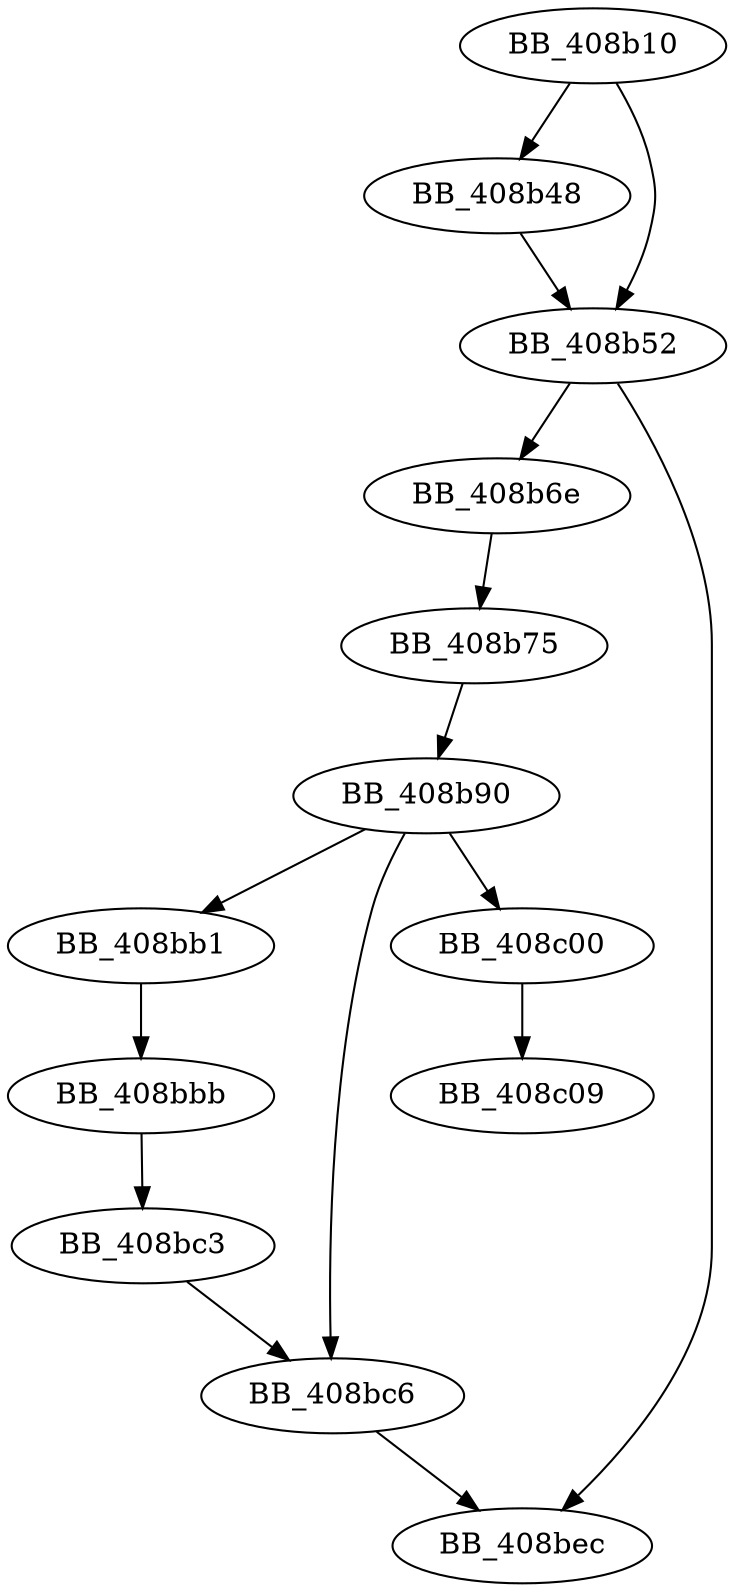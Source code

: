 DiGraph sub_408B10{
BB_408b10->BB_408b48
BB_408b10->BB_408b52
BB_408b48->BB_408b52
BB_408b52->BB_408b6e
BB_408b52->BB_408bec
BB_408b6e->BB_408b75
BB_408b75->BB_408b90
BB_408b90->BB_408bb1
BB_408b90->BB_408bc6
BB_408b90->BB_408c00
BB_408bb1->BB_408bbb
BB_408bbb->BB_408bc3
BB_408bc3->BB_408bc6
BB_408bc6->BB_408bec
BB_408c00->BB_408c09
}

